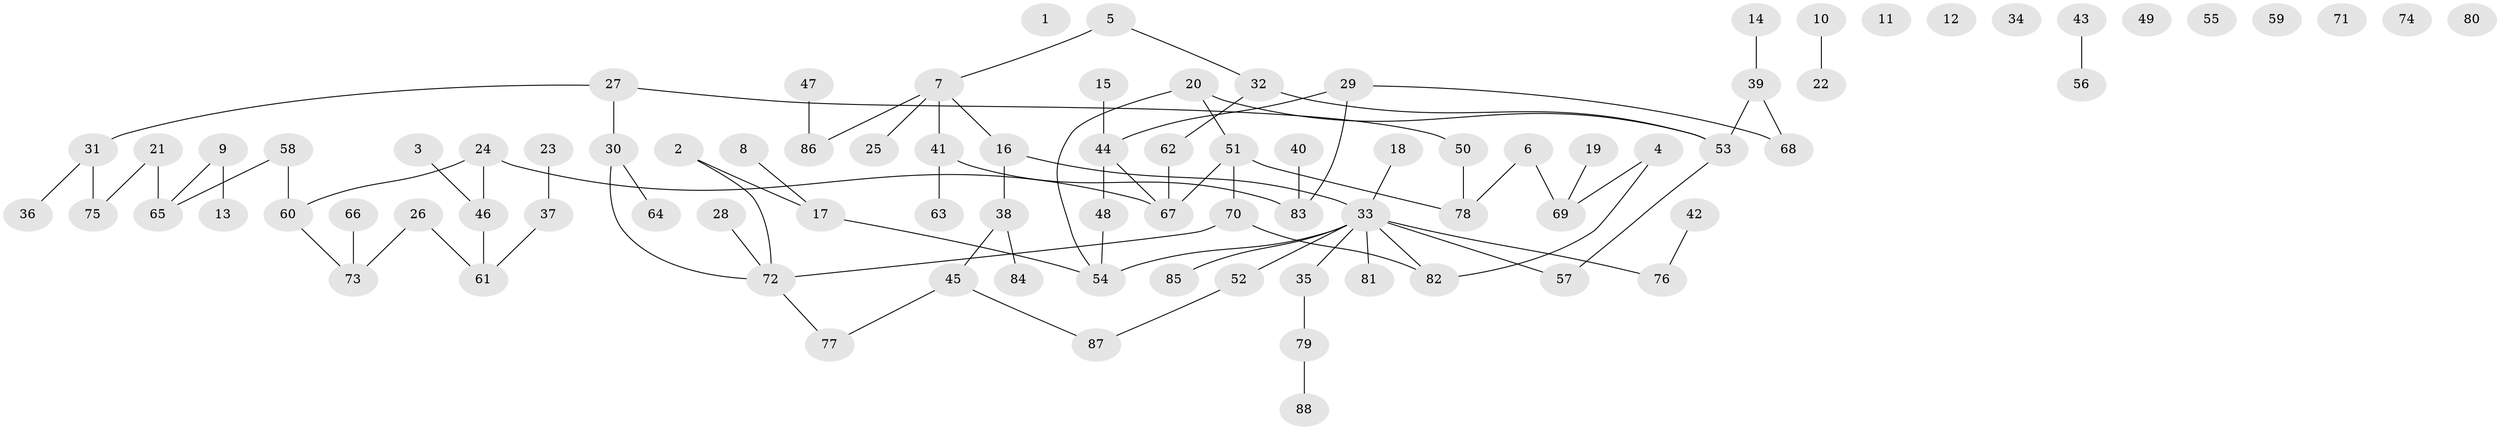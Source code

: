 // Generated by graph-tools (version 1.1) at 2025/12/03/09/25 04:12:58]
// undirected, 88 vertices, 89 edges
graph export_dot {
graph [start="1"]
  node [color=gray90,style=filled];
  1;
  2;
  3;
  4;
  5;
  6;
  7;
  8;
  9;
  10;
  11;
  12;
  13;
  14;
  15;
  16;
  17;
  18;
  19;
  20;
  21;
  22;
  23;
  24;
  25;
  26;
  27;
  28;
  29;
  30;
  31;
  32;
  33;
  34;
  35;
  36;
  37;
  38;
  39;
  40;
  41;
  42;
  43;
  44;
  45;
  46;
  47;
  48;
  49;
  50;
  51;
  52;
  53;
  54;
  55;
  56;
  57;
  58;
  59;
  60;
  61;
  62;
  63;
  64;
  65;
  66;
  67;
  68;
  69;
  70;
  71;
  72;
  73;
  74;
  75;
  76;
  77;
  78;
  79;
  80;
  81;
  82;
  83;
  84;
  85;
  86;
  87;
  88;
  2 -- 17;
  2 -- 72;
  3 -- 46;
  4 -- 69;
  4 -- 82;
  5 -- 7;
  5 -- 32;
  6 -- 69;
  6 -- 78;
  7 -- 16;
  7 -- 25;
  7 -- 41;
  7 -- 86;
  8 -- 17;
  9 -- 13;
  9 -- 65;
  10 -- 22;
  14 -- 39;
  15 -- 44;
  16 -- 33;
  16 -- 38;
  17 -- 54;
  18 -- 33;
  19 -- 69;
  20 -- 51;
  20 -- 53;
  20 -- 54;
  21 -- 65;
  21 -- 75;
  23 -- 37;
  24 -- 46;
  24 -- 60;
  24 -- 67;
  26 -- 61;
  26 -- 73;
  27 -- 30;
  27 -- 31;
  27 -- 50;
  28 -- 72;
  29 -- 44;
  29 -- 68;
  29 -- 83;
  30 -- 64;
  30 -- 72;
  31 -- 36;
  31 -- 75;
  32 -- 53;
  32 -- 62;
  33 -- 35;
  33 -- 52;
  33 -- 54;
  33 -- 57;
  33 -- 76;
  33 -- 81;
  33 -- 82;
  33 -- 85;
  35 -- 79;
  37 -- 61;
  38 -- 45;
  38 -- 84;
  39 -- 53;
  39 -- 68;
  40 -- 83;
  41 -- 63;
  41 -- 83;
  42 -- 76;
  43 -- 56;
  44 -- 48;
  44 -- 67;
  45 -- 77;
  45 -- 87;
  46 -- 61;
  47 -- 86;
  48 -- 54;
  50 -- 78;
  51 -- 67;
  51 -- 70;
  51 -- 78;
  52 -- 87;
  53 -- 57;
  58 -- 60;
  58 -- 65;
  60 -- 73;
  62 -- 67;
  66 -- 73;
  70 -- 72;
  70 -- 82;
  72 -- 77;
  79 -- 88;
}
